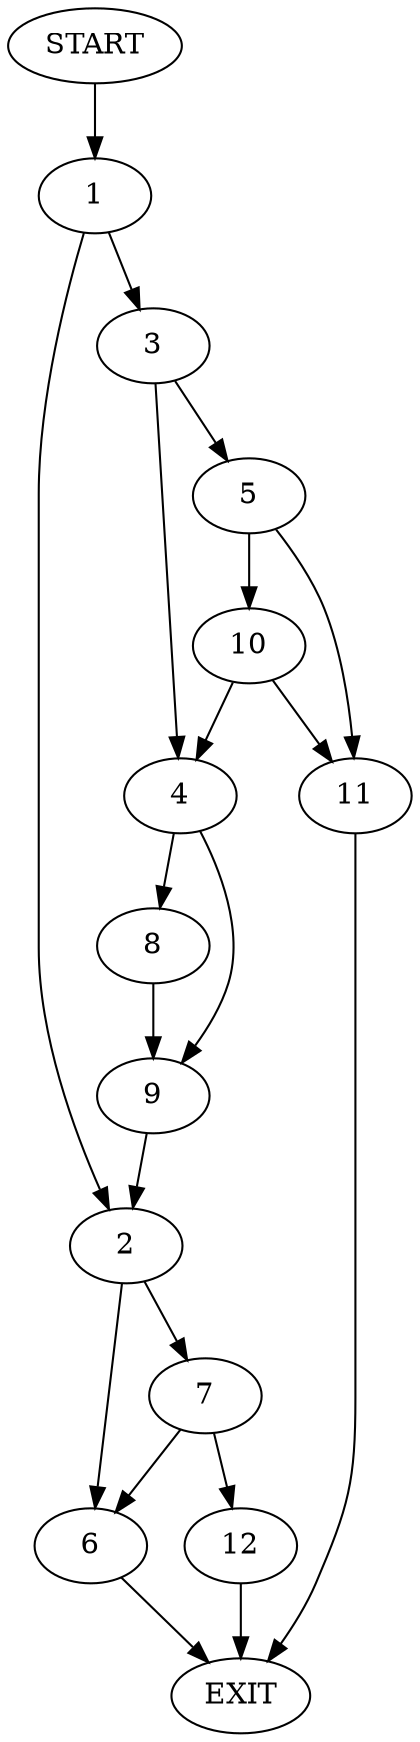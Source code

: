 digraph {
0 [label="START"]
13 [label="EXIT"]
0 -> 1
1 -> 2
1 -> 3
3 -> 4
3 -> 5
2 -> 6
2 -> 7
4 -> 8
4 -> 9
5 -> 10
5 -> 11
11 -> 13
10 -> 11
10 -> 4
8 -> 9
9 -> 2
7 -> 12
7 -> 6
6 -> 13
12 -> 13
}
